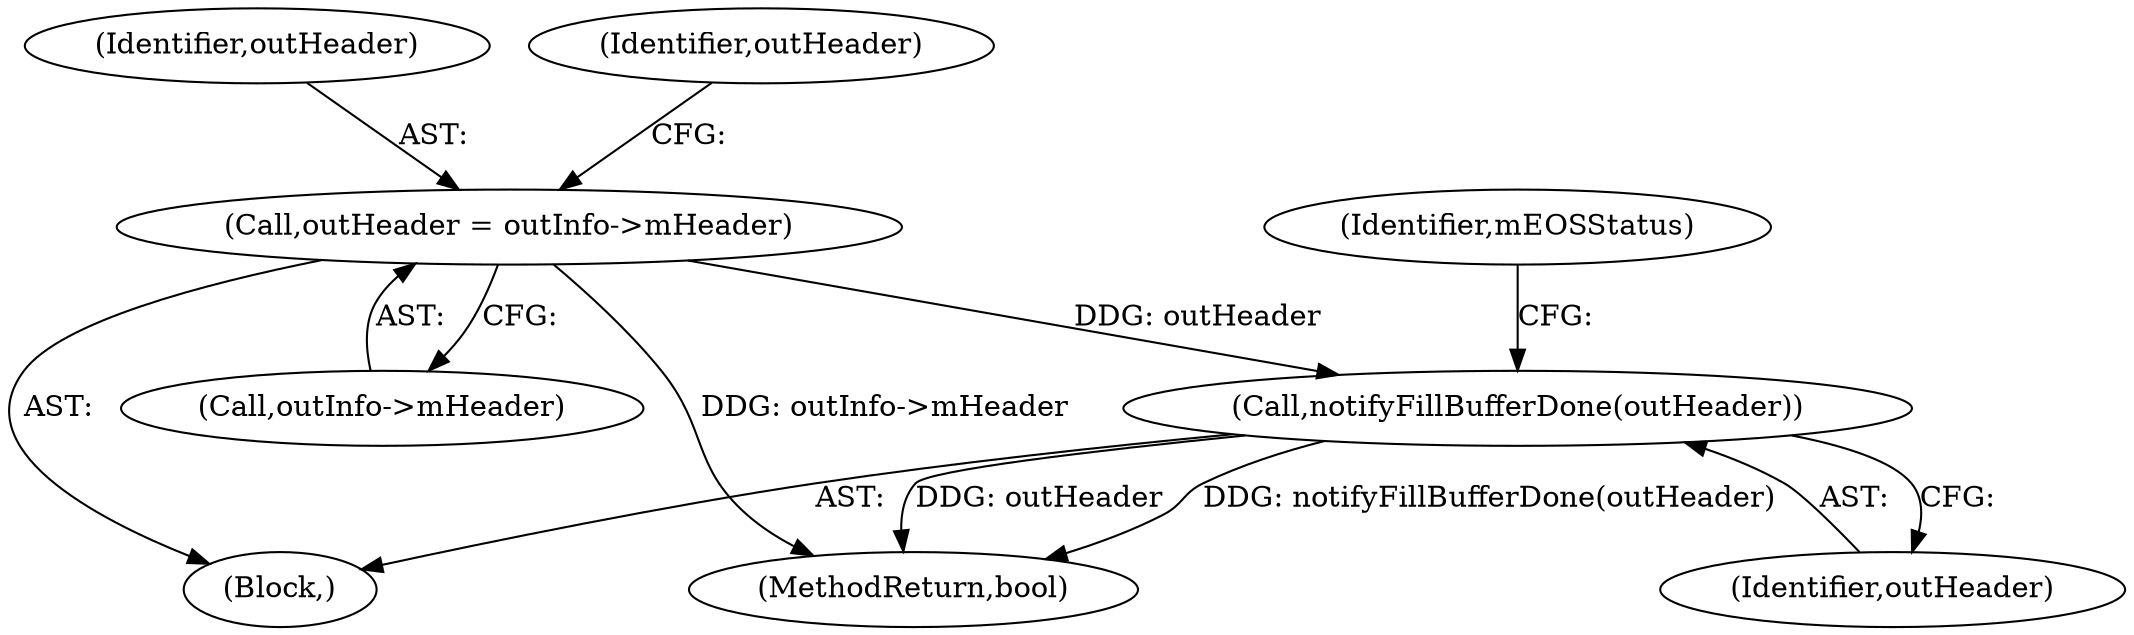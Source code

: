digraph "0_Android_f9ed2fe6d61259e779a37d4c2d7edb33a1c1f8ba@pointer" {
"1000388" [label="(Call,notifyFillBufferDone(outHeader))"];
"1000363" [label="(Call,outHeader = outInfo->mHeader)"];
"1000364" [label="(Identifier,outHeader)"];
"1000363" [label="(Call,outHeader = outInfo->mHeader)"];
"1000365" [label="(Call,outInfo->mHeader)"];
"1000388" [label="(Call,notifyFillBufferDone(outHeader))"];
"1000370" [label="(Identifier,outHeader)"];
"1000391" [label="(Identifier,mEOSStatus)"];
"1000356" [label="(Block,)"];
"1000395" [label="(MethodReturn,bool)"];
"1000389" [label="(Identifier,outHeader)"];
"1000388" -> "1000356"  [label="AST: "];
"1000388" -> "1000389"  [label="CFG: "];
"1000389" -> "1000388"  [label="AST: "];
"1000391" -> "1000388"  [label="CFG: "];
"1000388" -> "1000395"  [label="DDG: outHeader"];
"1000388" -> "1000395"  [label="DDG: notifyFillBufferDone(outHeader)"];
"1000363" -> "1000388"  [label="DDG: outHeader"];
"1000363" -> "1000356"  [label="AST: "];
"1000363" -> "1000365"  [label="CFG: "];
"1000364" -> "1000363"  [label="AST: "];
"1000365" -> "1000363"  [label="AST: "];
"1000370" -> "1000363"  [label="CFG: "];
"1000363" -> "1000395"  [label="DDG: outInfo->mHeader"];
}
